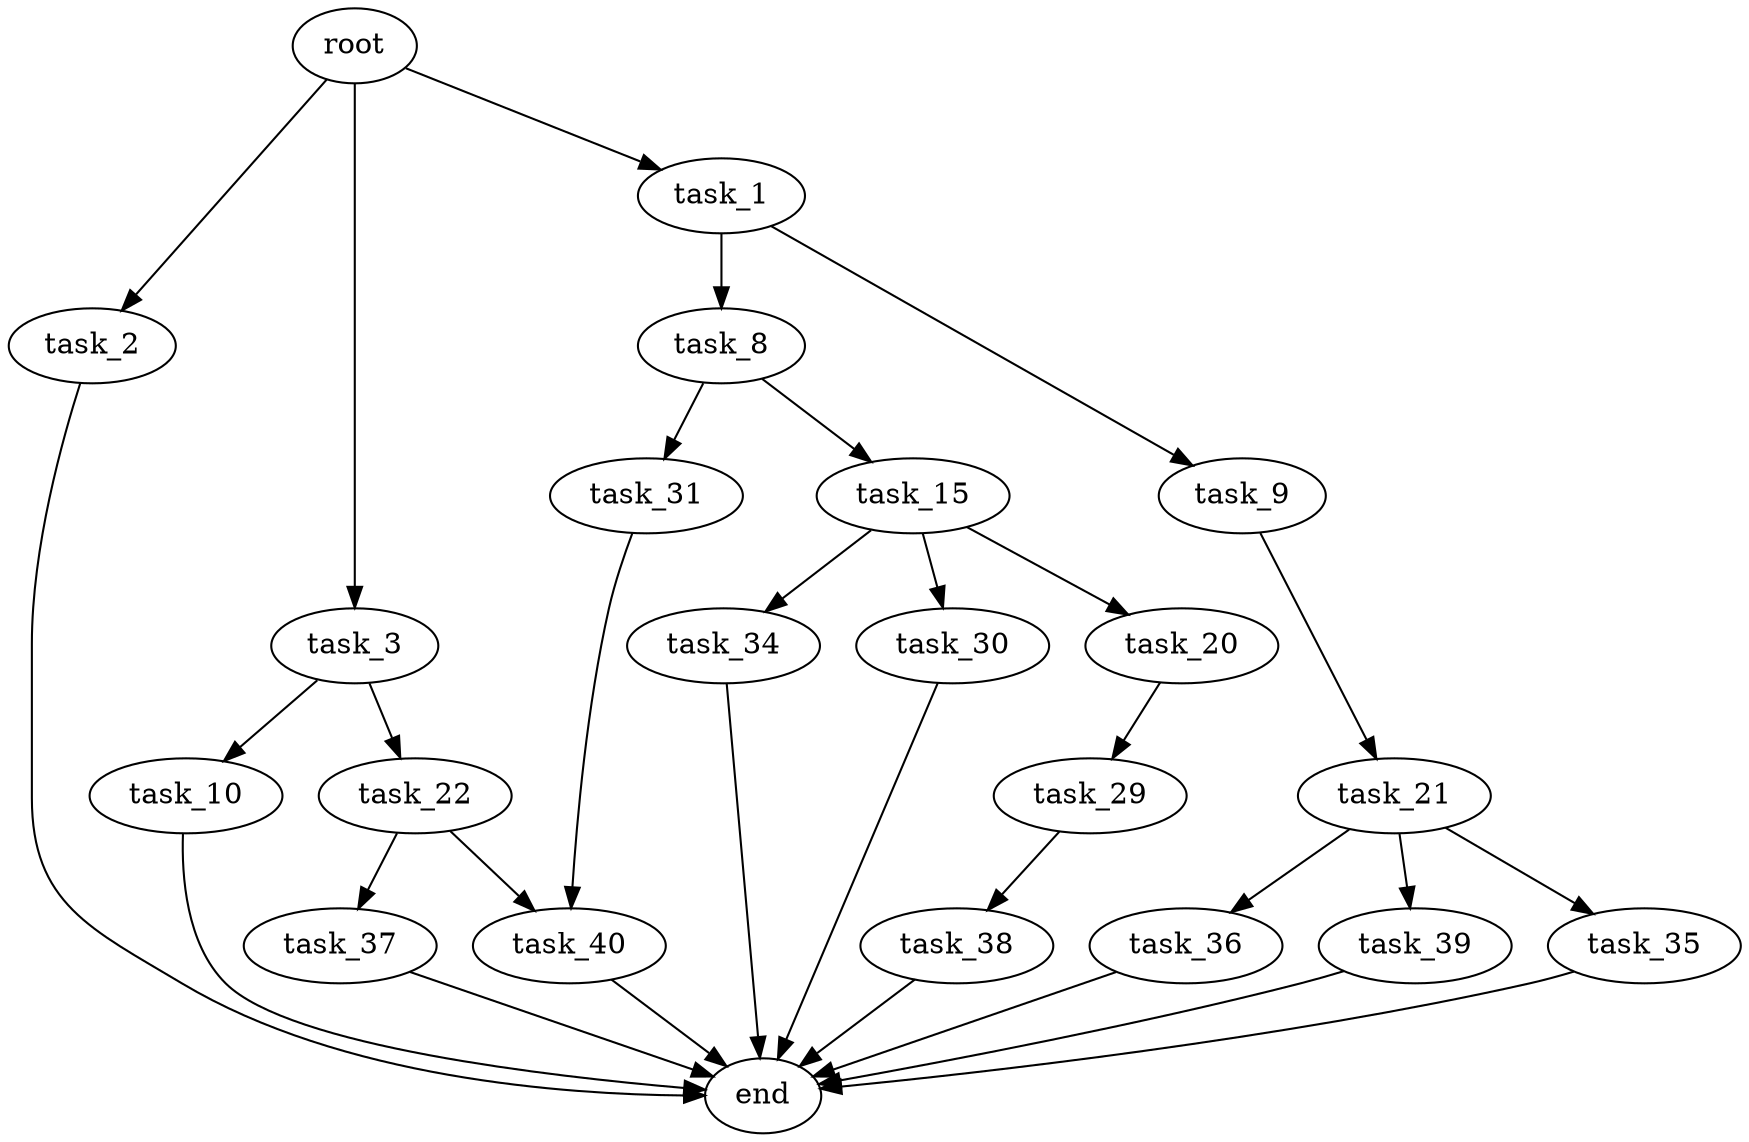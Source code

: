 digraph G {
  root [size="0.000000"];
  task_1 [size="32523518108.000000"];
  task_2 [size="9584750824.000000"];
  task_3 [size="300142195694.000000"];
  task_8 [size="231928233984.000000"];
  task_9 [size="8589934592.000000"];
  task_10 [size="326851523645.000000"];
  task_15 [size="13004246746.000000"];
  task_20 [size="368293445632.000000"];
  task_21 [size="103421283491.000000"];
  task_22 [size="8417860945.000000"];
  task_29 [size="383329686193.000000"];
  task_30 [size="28991029248.000000"];
  task_31 [size="68719476736.000000"];
  task_34 [size="43670485940.000000"];
  task_35 [size="782757789696.000000"];
  task_36 [size="134217728000.000000"];
  task_37 [size="152448505478.000000"];
  task_38 [size="5609634887.000000"];
  task_39 [size="174776668721.000000"];
  task_40 [size="110291585777.000000"];
  end [size="0.000000"];

  root -> task_1 [size="1.000000"];
  root -> task_2 [size="1.000000"];
  root -> task_3 [size="1.000000"];
  task_1 -> task_8 [size="75497472.000000"];
  task_1 -> task_9 [size="75497472.000000"];
  task_2 -> end [size="1.000000"];
  task_3 -> task_10 [size="209715200.000000"];
  task_3 -> task_22 [size="209715200.000000"];
  task_8 -> task_15 [size="301989888.000000"];
  task_8 -> task_31 [size="301989888.000000"];
  task_9 -> task_21 [size="33554432.000000"];
  task_10 -> end [size="1.000000"];
  task_15 -> task_20 [size="209715200.000000"];
  task_15 -> task_30 [size="209715200.000000"];
  task_15 -> task_34 [size="209715200.000000"];
  task_20 -> task_29 [size="411041792.000000"];
  task_21 -> task_35 [size="75497472.000000"];
  task_21 -> task_36 [size="75497472.000000"];
  task_21 -> task_39 [size="75497472.000000"];
  task_22 -> task_37 [size="679477248.000000"];
  task_22 -> task_40 [size="679477248.000000"];
  task_29 -> task_38 [size="411041792.000000"];
  task_30 -> end [size="1.000000"];
  task_31 -> task_40 [size="134217728.000000"];
  task_34 -> end [size="1.000000"];
  task_35 -> end [size="1.000000"];
  task_36 -> end [size="1.000000"];
  task_37 -> end [size="1.000000"];
  task_38 -> end [size="1.000000"];
  task_39 -> end [size="1.000000"];
  task_40 -> end [size="1.000000"];
}

